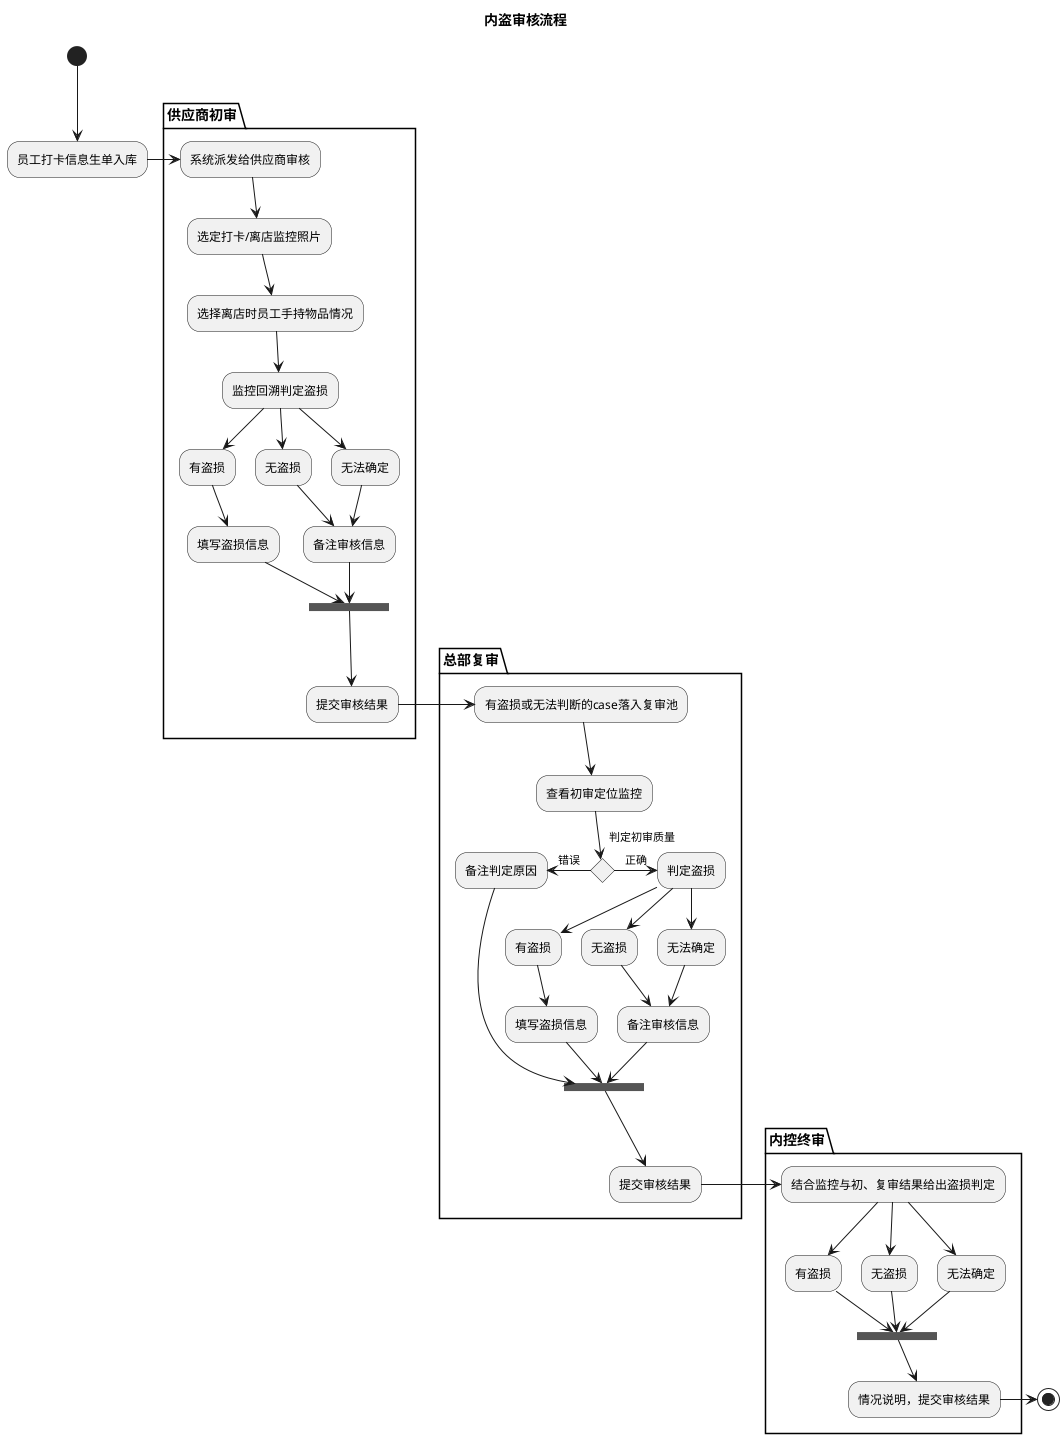 @startuml
title 内盗审核流程

(*) --> "员工打卡信息生单入库"

partition 供应商初审 {
  "员工打卡信息生单入库" -r-> "系统派发给供应商审核"
  "系统派发给供应商审核" --> "选定打卡/离店监控照片"
  "选定打卡/离店监控照片" --> "选择离店时员工手持物品情况"
  "选择离店时员工手持物品情况" --> "监控回溯判定盗损"
  "监控回溯判定盗损" --> "有盗损" as a1
  a1 --> "填写盗损信息" as d1
  "监控回溯判定盗损" --> "无盗损" as b1
  b1 --> "备注审核信息" as e1
  "监控回溯判定盗损" --> "无法确定" as c1
  c1 --> e1
  d1 --> ==S1==
  e1 --> ==S1==
  ==S1== --> "提交审核结果" as f1
}

partition 总部复审 {
  f1 -r-> "有盗损或无法判断的case落入复审池"
  "有盗损或无法判断的case落入复审池" --> "查看初审定位监控"
  if "判定初审质量" then
  -r-> [正确]"判定盗损" as judgeSteal
  else
  -l-> [错误]"备注判定原因"
  endif
  judgeSteal --> "有盗损" as a2
  a2 --> "填写盗损信息" as d2
  judgeSteal --> "无盗损" as b2
  b2 --> "备注审核信息" as e2
  judgeSteal --> "无法确定" as c2
  c2 --> e2
  d2 --> ==S2==
  e2 --> ==S2==
  "备注判定原因" --> ==S2==
  ==S2== --> "提交审核结果" as f2
}

partition 内控终审 {
  f2 -r-> "结合监控与初、复审结果给出盗损判定" as judgeSteal2
  judgeSteal2 --> "有盗损" as a3
  judgeSteal2 --> "无盗损" as b3
  judgeSteal2 --> "无法确定" as c3
  a3 --> ==S3==
  b3 --> ==S3==
  c3 --> ==S3==
  ==S3== --> "情况说明，提交审核结果"
}

-r-> (*)

@enduml

